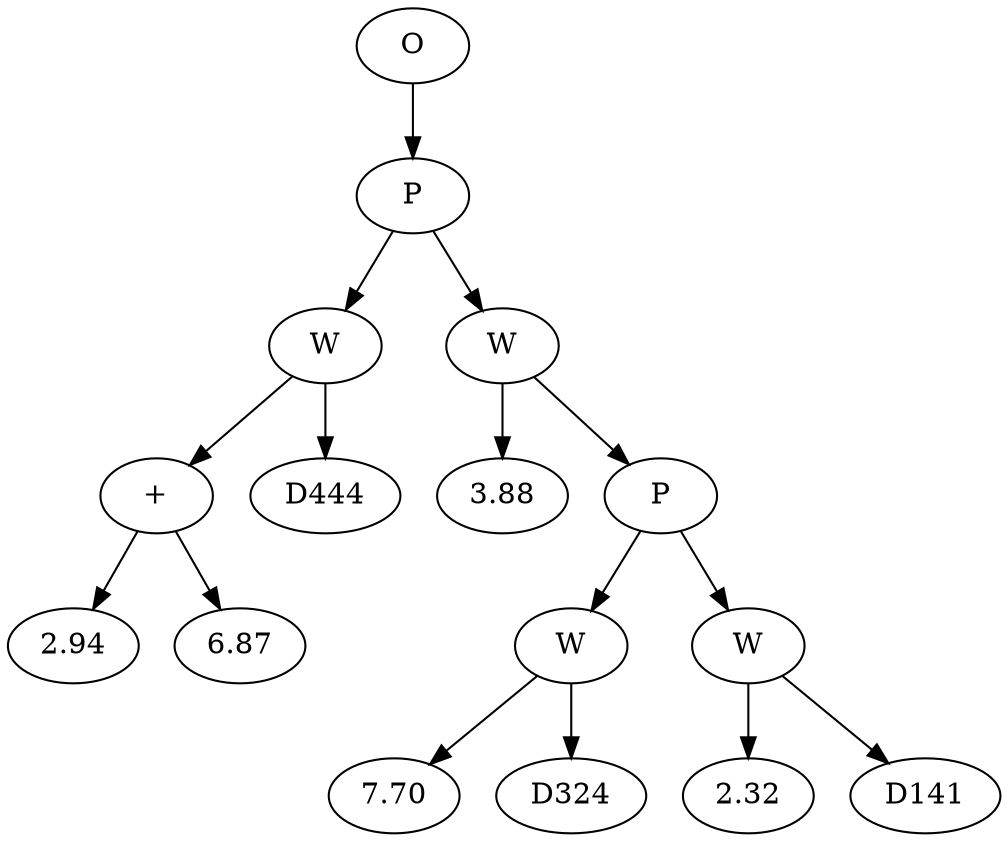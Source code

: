 // Tree
digraph {
	15933439 [label=O]
	15933440 [label=P]
	15933439 -> 15933440
	15933441 [label=W]
	15933440 -> 15933441
	15933442 [label="+"]
	15933441 -> 15933442
	15933443 [label=2.94]
	15933442 -> 15933443
	15933444 [label=6.87]
	15933442 -> 15933444
	15933445 [label=D444]
	15933441 -> 15933445
	15933446 [label=W]
	15933440 -> 15933446
	15933447 [label=3.88]
	15933446 -> 15933447
	15933448 [label=P]
	15933446 -> 15933448
	15933449 [label=W]
	15933448 -> 15933449
	15933450 [label=7.70]
	15933449 -> 15933450
	15933451 [label=D324]
	15933449 -> 15933451
	15933452 [label=W]
	15933448 -> 15933452
	15933453 [label=2.32]
	15933452 -> 15933453
	15933454 [label=D141]
	15933452 -> 15933454
}

